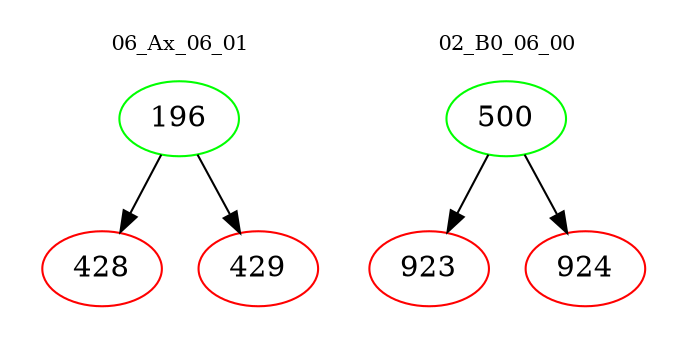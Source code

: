 digraph{
subgraph cluster_0 {
color = white
label = "06_Ax_06_01";
fontsize=10;
T0_196 [label="196", color="green"]
T0_196 -> T0_428 [color="black"]
T0_428 [label="428", color="red"]
T0_196 -> T0_429 [color="black"]
T0_429 [label="429", color="red"]
}
subgraph cluster_1 {
color = white
label = "02_B0_06_00";
fontsize=10;
T1_500 [label="500", color="green"]
T1_500 -> T1_923 [color="black"]
T1_923 [label="923", color="red"]
T1_500 -> T1_924 [color="black"]
T1_924 [label="924", color="red"]
}
}
